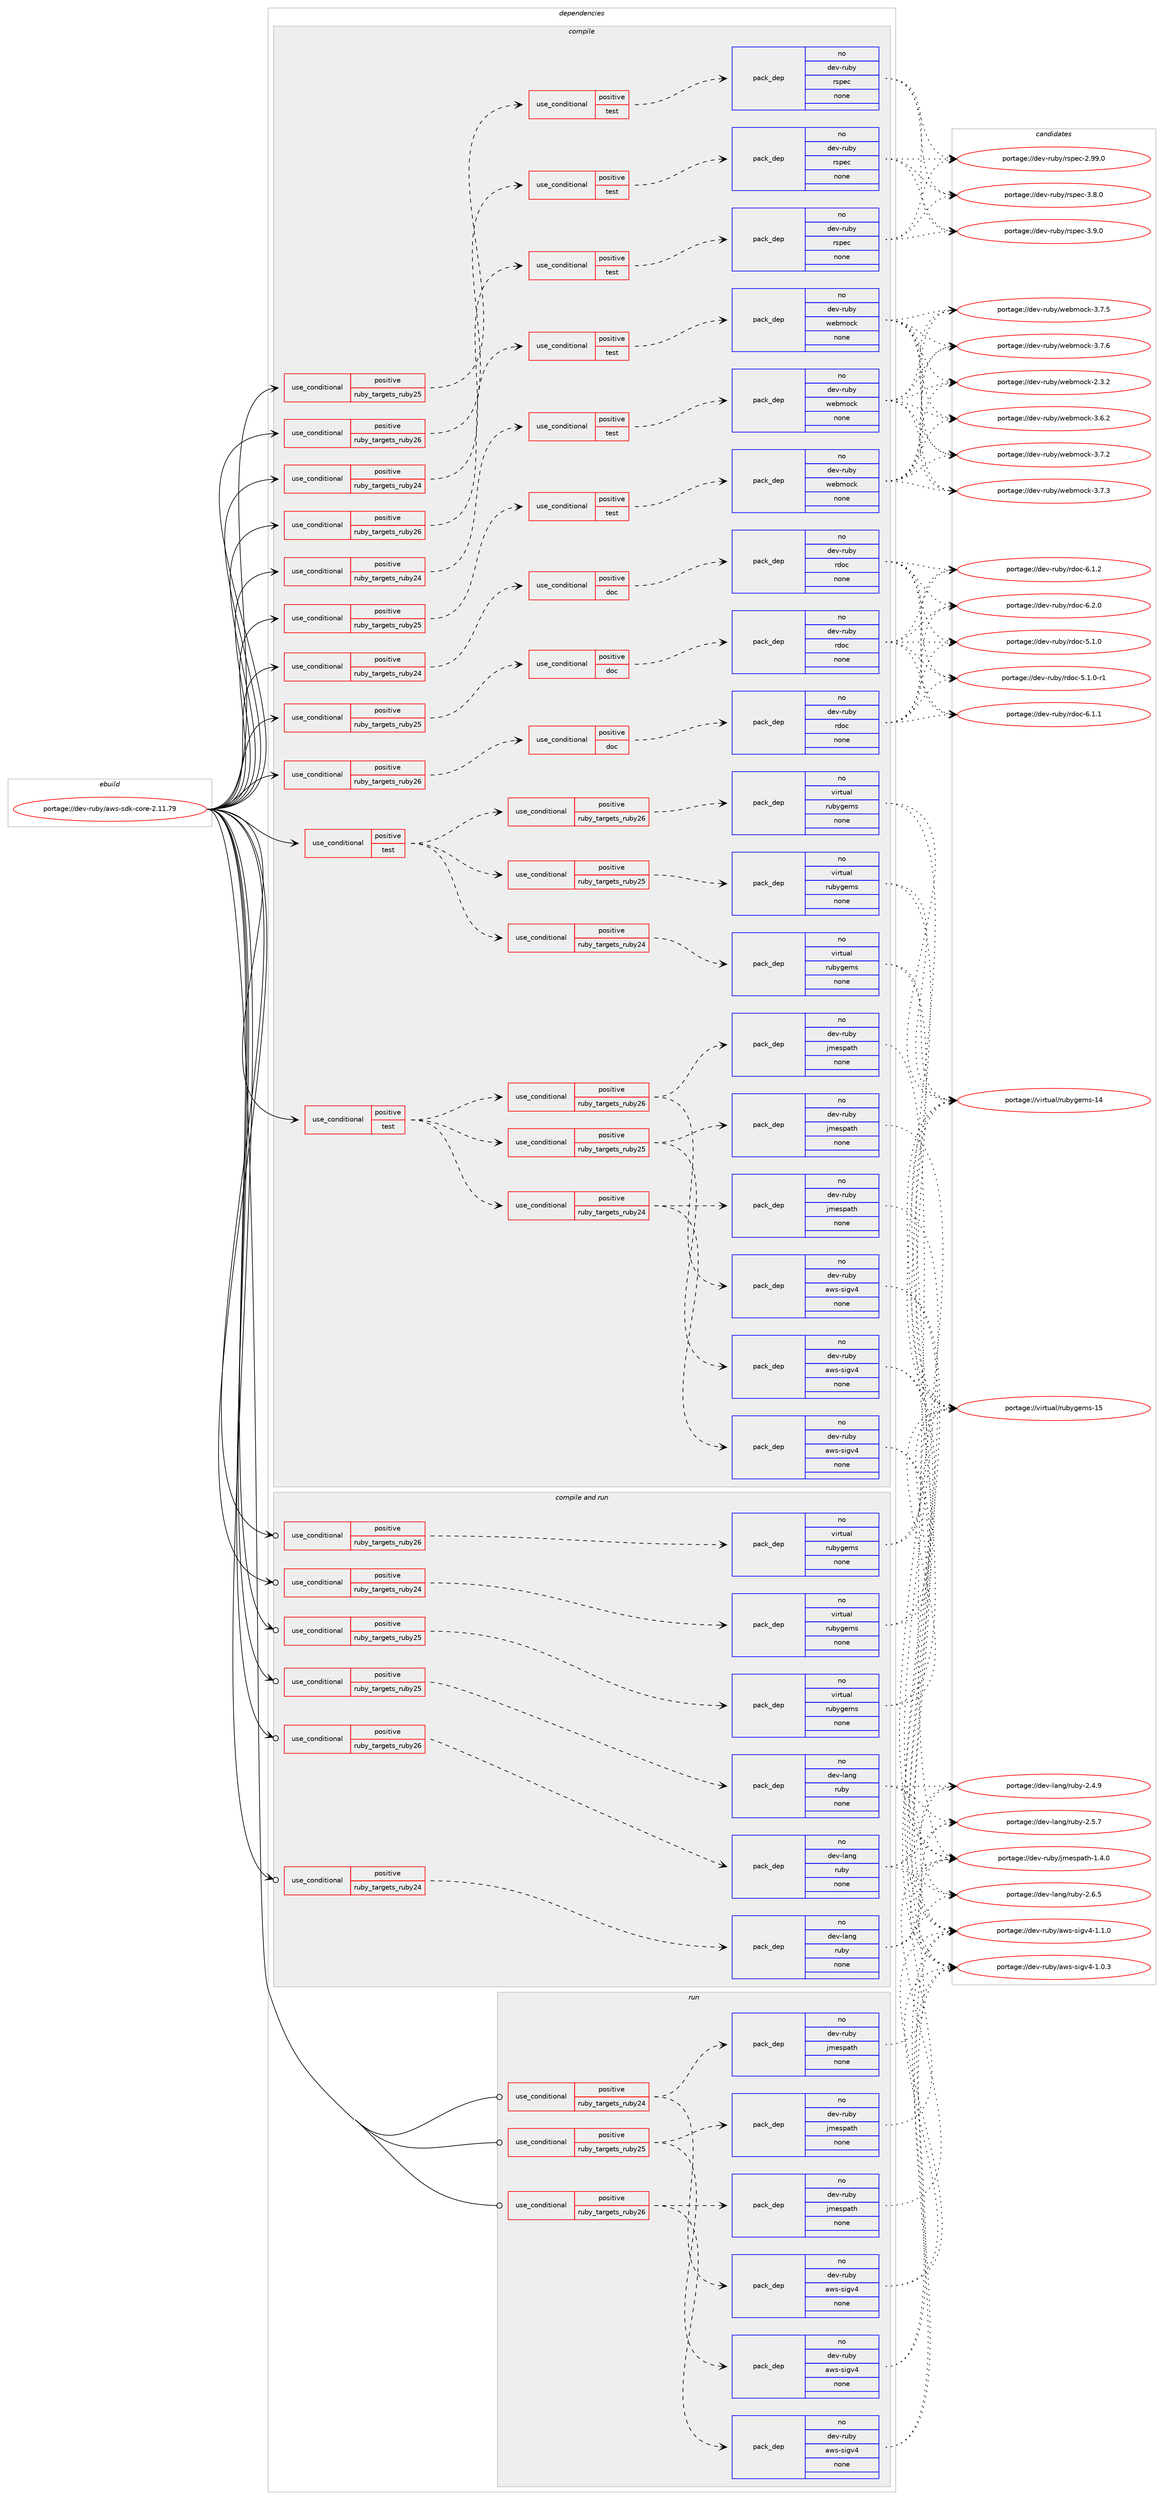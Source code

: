 digraph prolog {

# *************
# Graph options
# *************

newrank=true;
concentrate=true;
compound=true;
graph [rankdir=LR,fontname=Helvetica,fontsize=10,ranksep=1.5];#, ranksep=2.5, nodesep=0.2];
edge  [arrowhead=vee];
node  [fontname=Helvetica,fontsize=10];

# **********
# The ebuild
# **********

subgraph cluster_leftcol {
color=gray;
rank=same;
label=<<i>ebuild</i>>;
id [label="portage://dev-ruby/aws-sdk-core-2.11.79", color=red, width=4, href="../dev-ruby/aws-sdk-core-2.11.79.svg"];
}

# ****************
# The dependencies
# ****************

subgraph cluster_midcol {
color=gray;
label=<<i>dependencies</i>>;
subgraph cluster_compile {
fillcolor="#eeeeee";
style=filled;
label=<<i>compile</i>>;
subgraph cond47729 {
dependency212649 [label=<<TABLE BORDER="0" CELLBORDER="1" CELLSPACING="0" CELLPADDING="4"><TR><TD ROWSPAN="3" CELLPADDING="10">use_conditional</TD></TR><TR><TD>positive</TD></TR><TR><TD>ruby_targets_ruby24</TD></TR></TABLE>>, shape=none, color=red];
subgraph cond47730 {
dependency212650 [label=<<TABLE BORDER="0" CELLBORDER="1" CELLSPACING="0" CELLPADDING="4"><TR><TD ROWSPAN="3" CELLPADDING="10">use_conditional</TD></TR><TR><TD>positive</TD></TR><TR><TD>doc</TD></TR></TABLE>>, shape=none, color=red];
subgraph pack161448 {
dependency212651 [label=<<TABLE BORDER="0" CELLBORDER="1" CELLSPACING="0" CELLPADDING="4" WIDTH="220"><TR><TD ROWSPAN="6" CELLPADDING="30">pack_dep</TD></TR><TR><TD WIDTH="110">no</TD></TR><TR><TD>dev-ruby</TD></TR><TR><TD>rdoc</TD></TR><TR><TD>none</TD></TR><TR><TD></TD></TR></TABLE>>, shape=none, color=blue];
}
dependency212650:e -> dependency212651:w [weight=20,style="dashed",arrowhead="vee"];
}
dependency212649:e -> dependency212650:w [weight=20,style="dashed",arrowhead="vee"];
}
id:e -> dependency212649:w [weight=20,style="solid",arrowhead="vee"];
subgraph cond47731 {
dependency212652 [label=<<TABLE BORDER="0" CELLBORDER="1" CELLSPACING="0" CELLPADDING="4"><TR><TD ROWSPAN="3" CELLPADDING="10">use_conditional</TD></TR><TR><TD>positive</TD></TR><TR><TD>ruby_targets_ruby24</TD></TR></TABLE>>, shape=none, color=red];
subgraph cond47732 {
dependency212653 [label=<<TABLE BORDER="0" CELLBORDER="1" CELLSPACING="0" CELLPADDING="4"><TR><TD ROWSPAN="3" CELLPADDING="10">use_conditional</TD></TR><TR><TD>positive</TD></TR><TR><TD>test</TD></TR></TABLE>>, shape=none, color=red];
subgraph pack161449 {
dependency212654 [label=<<TABLE BORDER="0" CELLBORDER="1" CELLSPACING="0" CELLPADDING="4" WIDTH="220"><TR><TD ROWSPAN="6" CELLPADDING="30">pack_dep</TD></TR><TR><TD WIDTH="110">no</TD></TR><TR><TD>dev-ruby</TD></TR><TR><TD>rspec</TD></TR><TR><TD>none</TD></TR><TR><TD></TD></TR></TABLE>>, shape=none, color=blue];
}
dependency212653:e -> dependency212654:w [weight=20,style="dashed",arrowhead="vee"];
}
dependency212652:e -> dependency212653:w [weight=20,style="dashed",arrowhead="vee"];
}
id:e -> dependency212652:w [weight=20,style="solid",arrowhead="vee"];
subgraph cond47733 {
dependency212655 [label=<<TABLE BORDER="0" CELLBORDER="1" CELLSPACING="0" CELLPADDING="4"><TR><TD ROWSPAN="3" CELLPADDING="10">use_conditional</TD></TR><TR><TD>positive</TD></TR><TR><TD>ruby_targets_ruby24</TD></TR></TABLE>>, shape=none, color=red];
subgraph cond47734 {
dependency212656 [label=<<TABLE BORDER="0" CELLBORDER="1" CELLSPACING="0" CELLPADDING="4"><TR><TD ROWSPAN="3" CELLPADDING="10">use_conditional</TD></TR><TR><TD>positive</TD></TR><TR><TD>test</TD></TR></TABLE>>, shape=none, color=red];
subgraph pack161450 {
dependency212657 [label=<<TABLE BORDER="0" CELLBORDER="1" CELLSPACING="0" CELLPADDING="4" WIDTH="220"><TR><TD ROWSPAN="6" CELLPADDING="30">pack_dep</TD></TR><TR><TD WIDTH="110">no</TD></TR><TR><TD>dev-ruby</TD></TR><TR><TD>webmock</TD></TR><TR><TD>none</TD></TR><TR><TD></TD></TR></TABLE>>, shape=none, color=blue];
}
dependency212656:e -> dependency212657:w [weight=20,style="dashed",arrowhead="vee"];
}
dependency212655:e -> dependency212656:w [weight=20,style="dashed",arrowhead="vee"];
}
id:e -> dependency212655:w [weight=20,style="solid",arrowhead="vee"];
subgraph cond47735 {
dependency212658 [label=<<TABLE BORDER="0" CELLBORDER="1" CELLSPACING="0" CELLPADDING="4"><TR><TD ROWSPAN="3" CELLPADDING="10">use_conditional</TD></TR><TR><TD>positive</TD></TR><TR><TD>ruby_targets_ruby25</TD></TR></TABLE>>, shape=none, color=red];
subgraph cond47736 {
dependency212659 [label=<<TABLE BORDER="0" CELLBORDER="1" CELLSPACING="0" CELLPADDING="4"><TR><TD ROWSPAN="3" CELLPADDING="10">use_conditional</TD></TR><TR><TD>positive</TD></TR><TR><TD>doc</TD></TR></TABLE>>, shape=none, color=red];
subgraph pack161451 {
dependency212660 [label=<<TABLE BORDER="0" CELLBORDER="1" CELLSPACING="0" CELLPADDING="4" WIDTH="220"><TR><TD ROWSPAN="6" CELLPADDING="30">pack_dep</TD></TR><TR><TD WIDTH="110">no</TD></TR><TR><TD>dev-ruby</TD></TR><TR><TD>rdoc</TD></TR><TR><TD>none</TD></TR><TR><TD></TD></TR></TABLE>>, shape=none, color=blue];
}
dependency212659:e -> dependency212660:w [weight=20,style="dashed",arrowhead="vee"];
}
dependency212658:e -> dependency212659:w [weight=20,style="dashed",arrowhead="vee"];
}
id:e -> dependency212658:w [weight=20,style="solid",arrowhead="vee"];
subgraph cond47737 {
dependency212661 [label=<<TABLE BORDER="0" CELLBORDER="1" CELLSPACING="0" CELLPADDING="4"><TR><TD ROWSPAN="3" CELLPADDING="10">use_conditional</TD></TR><TR><TD>positive</TD></TR><TR><TD>ruby_targets_ruby25</TD></TR></TABLE>>, shape=none, color=red];
subgraph cond47738 {
dependency212662 [label=<<TABLE BORDER="0" CELLBORDER="1" CELLSPACING="0" CELLPADDING="4"><TR><TD ROWSPAN="3" CELLPADDING="10">use_conditional</TD></TR><TR><TD>positive</TD></TR><TR><TD>test</TD></TR></TABLE>>, shape=none, color=red];
subgraph pack161452 {
dependency212663 [label=<<TABLE BORDER="0" CELLBORDER="1" CELLSPACING="0" CELLPADDING="4" WIDTH="220"><TR><TD ROWSPAN="6" CELLPADDING="30">pack_dep</TD></TR><TR><TD WIDTH="110">no</TD></TR><TR><TD>dev-ruby</TD></TR><TR><TD>rspec</TD></TR><TR><TD>none</TD></TR><TR><TD></TD></TR></TABLE>>, shape=none, color=blue];
}
dependency212662:e -> dependency212663:w [weight=20,style="dashed",arrowhead="vee"];
}
dependency212661:e -> dependency212662:w [weight=20,style="dashed",arrowhead="vee"];
}
id:e -> dependency212661:w [weight=20,style="solid",arrowhead="vee"];
subgraph cond47739 {
dependency212664 [label=<<TABLE BORDER="0" CELLBORDER="1" CELLSPACING="0" CELLPADDING="4"><TR><TD ROWSPAN="3" CELLPADDING="10">use_conditional</TD></TR><TR><TD>positive</TD></TR><TR><TD>ruby_targets_ruby25</TD></TR></TABLE>>, shape=none, color=red];
subgraph cond47740 {
dependency212665 [label=<<TABLE BORDER="0" CELLBORDER="1" CELLSPACING="0" CELLPADDING="4"><TR><TD ROWSPAN="3" CELLPADDING="10">use_conditional</TD></TR><TR><TD>positive</TD></TR><TR><TD>test</TD></TR></TABLE>>, shape=none, color=red];
subgraph pack161453 {
dependency212666 [label=<<TABLE BORDER="0" CELLBORDER="1" CELLSPACING="0" CELLPADDING="4" WIDTH="220"><TR><TD ROWSPAN="6" CELLPADDING="30">pack_dep</TD></TR><TR><TD WIDTH="110">no</TD></TR><TR><TD>dev-ruby</TD></TR><TR><TD>webmock</TD></TR><TR><TD>none</TD></TR><TR><TD></TD></TR></TABLE>>, shape=none, color=blue];
}
dependency212665:e -> dependency212666:w [weight=20,style="dashed",arrowhead="vee"];
}
dependency212664:e -> dependency212665:w [weight=20,style="dashed",arrowhead="vee"];
}
id:e -> dependency212664:w [weight=20,style="solid",arrowhead="vee"];
subgraph cond47741 {
dependency212667 [label=<<TABLE BORDER="0" CELLBORDER="1" CELLSPACING="0" CELLPADDING="4"><TR><TD ROWSPAN="3" CELLPADDING="10">use_conditional</TD></TR><TR><TD>positive</TD></TR><TR><TD>ruby_targets_ruby26</TD></TR></TABLE>>, shape=none, color=red];
subgraph cond47742 {
dependency212668 [label=<<TABLE BORDER="0" CELLBORDER="1" CELLSPACING="0" CELLPADDING="4"><TR><TD ROWSPAN="3" CELLPADDING="10">use_conditional</TD></TR><TR><TD>positive</TD></TR><TR><TD>doc</TD></TR></TABLE>>, shape=none, color=red];
subgraph pack161454 {
dependency212669 [label=<<TABLE BORDER="0" CELLBORDER="1" CELLSPACING="0" CELLPADDING="4" WIDTH="220"><TR><TD ROWSPAN="6" CELLPADDING="30">pack_dep</TD></TR><TR><TD WIDTH="110">no</TD></TR><TR><TD>dev-ruby</TD></TR><TR><TD>rdoc</TD></TR><TR><TD>none</TD></TR><TR><TD></TD></TR></TABLE>>, shape=none, color=blue];
}
dependency212668:e -> dependency212669:w [weight=20,style="dashed",arrowhead="vee"];
}
dependency212667:e -> dependency212668:w [weight=20,style="dashed",arrowhead="vee"];
}
id:e -> dependency212667:w [weight=20,style="solid",arrowhead="vee"];
subgraph cond47743 {
dependency212670 [label=<<TABLE BORDER="0" CELLBORDER="1" CELLSPACING="0" CELLPADDING="4"><TR><TD ROWSPAN="3" CELLPADDING="10">use_conditional</TD></TR><TR><TD>positive</TD></TR><TR><TD>ruby_targets_ruby26</TD></TR></TABLE>>, shape=none, color=red];
subgraph cond47744 {
dependency212671 [label=<<TABLE BORDER="0" CELLBORDER="1" CELLSPACING="0" CELLPADDING="4"><TR><TD ROWSPAN="3" CELLPADDING="10">use_conditional</TD></TR><TR><TD>positive</TD></TR><TR><TD>test</TD></TR></TABLE>>, shape=none, color=red];
subgraph pack161455 {
dependency212672 [label=<<TABLE BORDER="0" CELLBORDER="1" CELLSPACING="0" CELLPADDING="4" WIDTH="220"><TR><TD ROWSPAN="6" CELLPADDING="30">pack_dep</TD></TR><TR><TD WIDTH="110">no</TD></TR><TR><TD>dev-ruby</TD></TR><TR><TD>rspec</TD></TR><TR><TD>none</TD></TR><TR><TD></TD></TR></TABLE>>, shape=none, color=blue];
}
dependency212671:e -> dependency212672:w [weight=20,style="dashed",arrowhead="vee"];
}
dependency212670:e -> dependency212671:w [weight=20,style="dashed",arrowhead="vee"];
}
id:e -> dependency212670:w [weight=20,style="solid",arrowhead="vee"];
subgraph cond47745 {
dependency212673 [label=<<TABLE BORDER="0" CELLBORDER="1" CELLSPACING="0" CELLPADDING="4"><TR><TD ROWSPAN="3" CELLPADDING="10">use_conditional</TD></TR><TR><TD>positive</TD></TR><TR><TD>ruby_targets_ruby26</TD></TR></TABLE>>, shape=none, color=red];
subgraph cond47746 {
dependency212674 [label=<<TABLE BORDER="0" CELLBORDER="1" CELLSPACING="0" CELLPADDING="4"><TR><TD ROWSPAN="3" CELLPADDING="10">use_conditional</TD></TR><TR><TD>positive</TD></TR><TR><TD>test</TD></TR></TABLE>>, shape=none, color=red];
subgraph pack161456 {
dependency212675 [label=<<TABLE BORDER="0" CELLBORDER="1" CELLSPACING="0" CELLPADDING="4" WIDTH="220"><TR><TD ROWSPAN="6" CELLPADDING="30">pack_dep</TD></TR><TR><TD WIDTH="110">no</TD></TR><TR><TD>dev-ruby</TD></TR><TR><TD>webmock</TD></TR><TR><TD>none</TD></TR><TR><TD></TD></TR></TABLE>>, shape=none, color=blue];
}
dependency212674:e -> dependency212675:w [weight=20,style="dashed",arrowhead="vee"];
}
dependency212673:e -> dependency212674:w [weight=20,style="dashed",arrowhead="vee"];
}
id:e -> dependency212673:w [weight=20,style="solid",arrowhead="vee"];
subgraph cond47747 {
dependency212676 [label=<<TABLE BORDER="0" CELLBORDER="1" CELLSPACING="0" CELLPADDING="4"><TR><TD ROWSPAN="3" CELLPADDING="10">use_conditional</TD></TR><TR><TD>positive</TD></TR><TR><TD>test</TD></TR></TABLE>>, shape=none, color=red];
subgraph cond47748 {
dependency212677 [label=<<TABLE BORDER="0" CELLBORDER="1" CELLSPACING="0" CELLPADDING="4"><TR><TD ROWSPAN="3" CELLPADDING="10">use_conditional</TD></TR><TR><TD>positive</TD></TR><TR><TD>ruby_targets_ruby24</TD></TR></TABLE>>, shape=none, color=red];
subgraph pack161457 {
dependency212678 [label=<<TABLE BORDER="0" CELLBORDER="1" CELLSPACING="0" CELLPADDING="4" WIDTH="220"><TR><TD ROWSPAN="6" CELLPADDING="30">pack_dep</TD></TR><TR><TD WIDTH="110">no</TD></TR><TR><TD>dev-ruby</TD></TR><TR><TD>aws-sigv4</TD></TR><TR><TD>none</TD></TR><TR><TD></TD></TR></TABLE>>, shape=none, color=blue];
}
dependency212677:e -> dependency212678:w [weight=20,style="dashed",arrowhead="vee"];
subgraph pack161458 {
dependency212679 [label=<<TABLE BORDER="0" CELLBORDER="1" CELLSPACING="0" CELLPADDING="4" WIDTH="220"><TR><TD ROWSPAN="6" CELLPADDING="30">pack_dep</TD></TR><TR><TD WIDTH="110">no</TD></TR><TR><TD>dev-ruby</TD></TR><TR><TD>jmespath</TD></TR><TR><TD>none</TD></TR><TR><TD></TD></TR></TABLE>>, shape=none, color=blue];
}
dependency212677:e -> dependency212679:w [weight=20,style="dashed",arrowhead="vee"];
}
dependency212676:e -> dependency212677:w [weight=20,style="dashed",arrowhead="vee"];
subgraph cond47749 {
dependency212680 [label=<<TABLE BORDER="0" CELLBORDER="1" CELLSPACING="0" CELLPADDING="4"><TR><TD ROWSPAN="3" CELLPADDING="10">use_conditional</TD></TR><TR><TD>positive</TD></TR><TR><TD>ruby_targets_ruby25</TD></TR></TABLE>>, shape=none, color=red];
subgraph pack161459 {
dependency212681 [label=<<TABLE BORDER="0" CELLBORDER="1" CELLSPACING="0" CELLPADDING="4" WIDTH="220"><TR><TD ROWSPAN="6" CELLPADDING="30">pack_dep</TD></TR><TR><TD WIDTH="110">no</TD></TR><TR><TD>dev-ruby</TD></TR><TR><TD>aws-sigv4</TD></TR><TR><TD>none</TD></TR><TR><TD></TD></TR></TABLE>>, shape=none, color=blue];
}
dependency212680:e -> dependency212681:w [weight=20,style="dashed",arrowhead="vee"];
subgraph pack161460 {
dependency212682 [label=<<TABLE BORDER="0" CELLBORDER="1" CELLSPACING="0" CELLPADDING="4" WIDTH="220"><TR><TD ROWSPAN="6" CELLPADDING="30">pack_dep</TD></TR><TR><TD WIDTH="110">no</TD></TR><TR><TD>dev-ruby</TD></TR><TR><TD>jmespath</TD></TR><TR><TD>none</TD></TR><TR><TD></TD></TR></TABLE>>, shape=none, color=blue];
}
dependency212680:e -> dependency212682:w [weight=20,style="dashed",arrowhead="vee"];
}
dependency212676:e -> dependency212680:w [weight=20,style="dashed",arrowhead="vee"];
subgraph cond47750 {
dependency212683 [label=<<TABLE BORDER="0" CELLBORDER="1" CELLSPACING="0" CELLPADDING="4"><TR><TD ROWSPAN="3" CELLPADDING="10">use_conditional</TD></TR><TR><TD>positive</TD></TR><TR><TD>ruby_targets_ruby26</TD></TR></TABLE>>, shape=none, color=red];
subgraph pack161461 {
dependency212684 [label=<<TABLE BORDER="0" CELLBORDER="1" CELLSPACING="0" CELLPADDING="4" WIDTH="220"><TR><TD ROWSPAN="6" CELLPADDING="30">pack_dep</TD></TR><TR><TD WIDTH="110">no</TD></TR><TR><TD>dev-ruby</TD></TR><TR><TD>aws-sigv4</TD></TR><TR><TD>none</TD></TR><TR><TD></TD></TR></TABLE>>, shape=none, color=blue];
}
dependency212683:e -> dependency212684:w [weight=20,style="dashed",arrowhead="vee"];
subgraph pack161462 {
dependency212685 [label=<<TABLE BORDER="0" CELLBORDER="1" CELLSPACING="0" CELLPADDING="4" WIDTH="220"><TR><TD ROWSPAN="6" CELLPADDING="30">pack_dep</TD></TR><TR><TD WIDTH="110">no</TD></TR><TR><TD>dev-ruby</TD></TR><TR><TD>jmespath</TD></TR><TR><TD>none</TD></TR><TR><TD></TD></TR></TABLE>>, shape=none, color=blue];
}
dependency212683:e -> dependency212685:w [weight=20,style="dashed",arrowhead="vee"];
}
dependency212676:e -> dependency212683:w [weight=20,style="dashed",arrowhead="vee"];
}
id:e -> dependency212676:w [weight=20,style="solid",arrowhead="vee"];
subgraph cond47751 {
dependency212686 [label=<<TABLE BORDER="0" CELLBORDER="1" CELLSPACING="0" CELLPADDING="4"><TR><TD ROWSPAN="3" CELLPADDING="10">use_conditional</TD></TR><TR><TD>positive</TD></TR><TR><TD>test</TD></TR></TABLE>>, shape=none, color=red];
subgraph cond47752 {
dependency212687 [label=<<TABLE BORDER="0" CELLBORDER="1" CELLSPACING="0" CELLPADDING="4"><TR><TD ROWSPAN="3" CELLPADDING="10">use_conditional</TD></TR><TR><TD>positive</TD></TR><TR><TD>ruby_targets_ruby24</TD></TR></TABLE>>, shape=none, color=red];
subgraph pack161463 {
dependency212688 [label=<<TABLE BORDER="0" CELLBORDER="1" CELLSPACING="0" CELLPADDING="4" WIDTH="220"><TR><TD ROWSPAN="6" CELLPADDING="30">pack_dep</TD></TR><TR><TD WIDTH="110">no</TD></TR><TR><TD>virtual</TD></TR><TR><TD>rubygems</TD></TR><TR><TD>none</TD></TR><TR><TD></TD></TR></TABLE>>, shape=none, color=blue];
}
dependency212687:e -> dependency212688:w [weight=20,style="dashed",arrowhead="vee"];
}
dependency212686:e -> dependency212687:w [weight=20,style="dashed",arrowhead="vee"];
subgraph cond47753 {
dependency212689 [label=<<TABLE BORDER="0" CELLBORDER="1" CELLSPACING="0" CELLPADDING="4"><TR><TD ROWSPAN="3" CELLPADDING="10">use_conditional</TD></TR><TR><TD>positive</TD></TR><TR><TD>ruby_targets_ruby25</TD></TR></TABLE>>, shape=none, color=red];
subgraph pack161464 {
dependency212690 [label=<<TABLE BORDER="0" CELLBORDER="1" CELLSPACING="0" CELLPADDING="4" WIDTH="220"><TR><TD ROWSPAN="6" CELLPADDING="30">pack_dep</TD></TR><TR><TD WIDTH="110">no</TD></TR><TR><TD>virtual</TD></TR><TR><TD>rubygems</TD></TR><TR><TD>none</TD></TR><TR><TD></TD></TR></TABLE>>, shape=none, color=blue];
}
dependency212689:e -> dependency212690:w [weight=20,style="dashed",arrowhead="vee"];
}
dependency212686:e -> dependency212689:w [weight=20,style="dashed",arrowhead="vee"];
subgraph cond47754 {
dependency212691 [label=<<TABLE BORDER="0" CELLBORDER="1" CELLSPACING="0" CELLPADDING="4"><TR><TD ROWSPAN="3" CELLPADDING="10">use_conditional</TD></TR><TR><TD>positive</TD></TR><TR><TD>ruby_targets_ruby26</TD></TR></TABLE>>, shape=none, color=red];
subgraph pack161465 {
dependency212692 [label=<<TABLE BORDER="0" CELLBORDER="1" CELLSPACING="0" CELLPADDING="4" WIDTH="220"><TR><TD ROWSPAN="6" CELLPADDING="30">pack_dep</TD></TR><TR><TD WIDTH="110">no</TD></TR><TR><TD>virtual</TD></TR><TR><TD>rubygems</TD></TR><TR><TD>none</TD></TR><TR><TD></TD></TR></TABLE>>, shape=none, color=blue];
}
dependency212691:e -> dependency212692:w [weight=20,style="dashed",arrowhead="vee"];
}
dependency212686:e -> dependency212691:w [weight=20,style="dashed",arrowhead="vee"];
}
id:e -> dependency212686:w [weight=20,style="solid",arrowhead="vee"];
}
subgraph cluster_compileandrun {
fillcolor="#eeeeee";
style=filled;
label=<<i>compile and run</i>>;
subgraph cond47755 {
dependency212693 [label=<<TABLE BORDER="0" CELLBORDER="1" CELLSPACING="0" CELLPADDING="4"><TR><TD ROWSPAN="3" CELLPADDING="10">use_conditional</TD></TR><TR><TD>positive</TD></TR><TR><TD>ruby_targets_ruby24</TD></TR></TABLE>>, shape=none, color=red];
subgraph pack161466 {
dependency212694 [label=<<TABLE BORDER="0" CELLBORDER="1" CELLSPACING="0" CELLPADDING="4" WIDTH="220"><TR><TD ROWSPAN="6" CELLPADDING="30">pack_dep</TD></TR><TR><TD WIDTH="110">no</TD></TR><TR><TD>dev-lang</TD></TR><TR><TD>ruby</TD></TR><TR><TD>none</TD></TR><TR><TD></TD></TR></TABLE>>, shape=none, color=blue];
}
dependency212693:e -> dependency212694:w [weight=20,style="dashed",arrowhead="vee"];
}
id:e -> dependency212693:w [weight=20,style="solid",arrowhead="odotvee"];
subgraph cond47756 {
dependency212695 [label=<<TABLE BORDER="0" CELLBORDER="1" CELLSPACING="0" CELLPADDING="4"><TR><TD ROWSPAN="3" CELLPADDING="10">use_conditional</TD></TR><TR><TD>positive</TD></TR><TR><TD>ruby_targets_ruby24</TD></TR></TABLE>>, shape=none, color=red];
subgraph pack161467 {
dependency212696 [label=<<TABLE BORDER="0" CELLBORDER="1" CELLSPACING="0" CELLPADDING="4" WIDTH="220"><TR><TD ROWSPAN="6" CELLPADDING="30">pack_dep</TD></TR><TR><TD WIDTH="110">no</TD></TR><TR><TD>virtual</TD></TR><TR><TD>rubygems</TD></TR><TR><TD>none</TD></TR><TR><TD></TD></TR></TABLE>>, shape=none, color=blue];
}
dependency212695:e -> dependency212696:w [weight=20,style="dashed",arrowhead="vee"];
}
id:e -> dependency212695:w [weight=20,style="solid",arrowhead="odotvee"];
subgraph cond47757 {
dependency212697 [label=<<TABLE BORDER="0" CELLBORDER="1" CELLSPACING="0" CELLPADDING="4"><TR><TD ROWSPAN="3" CELLPADDING="10">use_conditional</TD></TR><TR><TD>positive</TD></TR><TR><TD>ruby_targets_ruby25</TD></TR></TABLE>>, shape=none, color=red];
subgraph pack161468 {
dependency212698 [label=<<TABLE BORDER="0" CELLBORDER="1" CELLSPACING="0" CELLPADDING="4" WIDTH="220"><TR><TD ROWSPAN="6" CELLPADDING="30">pack_dep</TD></TR><TR><TD WIDTH="110">no</TD></TR><TR><TD>dev-lang</TD></TR><TR><TD>ruby</TD></TR><TR><TD>none</TD></TR><TR><TD></TD></TR></TABLE>>, shape=none, color=blue];
}
dependency212697:e -> dependency212698:w [weight=20,style="dashed",arrowhead="vee"];
}
id:e -> dependency212697:w [weight=20,style="solid",arrowhead="odotvee"];
subgraph cond47758 {
dependency212699 [label=<<TABLE BORDER="0" CELLBORDER="1" CELLSPACING="0" CELLPADDING="4"><TR><TD ROWSPAN="3" CELLPADDING="10">use_conditional</TD></TR><TR><TD>positive</TD></TR><TR><TD>ruby_targets_ruby25</TD></TR></TABLE>>, shape=none, color=red];
subgraph pack161469 {
dependency212700 [label=<<TABLE BORDER="0" CELLBORDER="1" CELLSPACING="0" CELLPADDING="4" WIDTH="220"><TR><TD ROWSPAN="6" CELLPADDING="30">pack_dep</TD></TR><TR><TD WIDTH="110">no</TD></TR><TR><TD>virtual</TD></TR><TR><TD>rubygems</TD></TR><TR><TD>none</TD></TR><TR><TD></TD></TR></TABLE>>, shape=none, color=blue];
}
dependency212699:e -> dependency212700:w [weight=20,style="dashed",arrowhead="vee"];
}
id:e -> dependency212699:w [weight=20,style="solid",arrowhead="odotvee"];
subgraph cond47759 {
dependency212701 [label=<<TABLE BORDER="0" CELLBORDER="1" CELLSPACING="0" CELLPADDING="4"><TR><TD ROWSPAN="3" CELLPADDING="10">use_conditional</TD></TR><TR><TD>positive</TD></TR><TR><TD>ruby_targets_ruby26</TD></TR></TABLE>>, shape=none, color=red];
subgraph pack161470 {
dependency212702 [label=<<TABLE BORDER="0" CELLBORDER="1" CELLSPACING="0" CELLPADDING="4" WIDTH="220"><TR><TD ROWSPAN="6" CELLPADDING="30">pack_dep</TD></TR><TR><TD WIDTH="110">no</TD></TR><TR><TD>dev-lang</TD></TR><TR><TD>ruby</TD></TR><TR><TD>none</TD></TR><TR><TD></TD></TR></TABLE>>, shape=none, color=blue];
}
dependency212701:e -> dependency212702:w [weight=20,style="dashed",arrowhead="vee"];
}
id:e -> dependency212701:w [weight=20,style="solid",arrowhead="odotvee"];
subgraph cond47760 {
dependency212703 [label=<<TABLE BORDER="0" CELLBORDER="1" CELLSPACING="0" CELLPADDING="4"><TR><TD ROWSPAN="3" CELLPADDING="10">use_conditional</TD></TR><TR><TD>positive</TD></TR><TR><TD>ruby_targets_ruby26</TD></TR></TABLE>>, shape=none, color=red];
subgraph pack161471 {
dependency212704 [label=<<TABLE BORDER="0" CELLBORDER="1" CELLSPACING="0" CELLPADDING="4" WIDTH="220"><TR><TD ROWSPAN="6" CELLPADDING="30">pack_dep</TD></TR><TR><TD WIDTH="110">no</TD></TR><TR><TD>virtual</TD></TR><TR><TD>rubygems</TD></TR><TR><TD>none</TD></TR><TR><TD></TD></TR></TABLE>>, shape=none, color=blue];
}
dependency212703:e -> dependency212704:w [weight=20,style="dashed",arrowhead="vee"];
}
id:e -> dependency212703:w [weight=20,style="solid",arrowhead="odotvee"];
}
subgraph cluster_run {
fillcolor="#eeeeee";
style=filled;
label=<<i>run</i>>;
subgraph cond47761 {
dependency212705 [label=<<TABLE BORDER="0" CELLBORDER="1" CELLSPACING="0" CELLPADDING="4"><TR><TD ROWSPAN="3" CELLPADDING="10">use_conditional</TD></TR><TR><TD>positive</TD></TR><TR><TD>ruby_targets_ruby24</TD></TR></TABLE>>, shape=none, color=red];
subgraph pack161472 {
dependency212706 [label=<<TABLE BORDER="0" CELLBORDER="1" CELLSPACING="0" CELLPADDING="4" WIDTH="220"><TR><TD ROWSPAN="6" CELLPADDING="30">pack_dep</TD></TR><TR><TD WIDTH="110">no</TD></TR><TR><TD>dev-ruby</TD></TR><TR><TD>aws-sigv4</TD></TR><TR><TD>none</TD></TR><TR><TD></TD></TR></TABLE>>, shape=none, color=blue];
}
dependency212705:e -> dependency212706:w [weight=20,style="dashed",arrowhead="vee"];
subgraph pack161473 {
dependency212707 [label=<<TABLE BORDER="0" CELLBORDER="1" CELLSPACING="0" CELLPADDING="4" WIDTH="220"><TR><TD ROWSPAN="6" CELLPADDING="30">pack_dep</TD></TR><TR><TD WIDTH="110">no</TD></TR><TR><TD>dev-ruby</TD></TR><TR><TD>jmespath</TD></TR><TR><TD>none</TD></TR><TR><TD></TD></TR></TABLE>>, shape=none, color=blue];
}
dependency212705:e -> dependency212707:w [weight=20,style="dashed",arrowhead="vee"];
}
id:e -> dependency212705:w [weight=20,style="solid",arrowhead="odot"];
subgraph cond47762 {
dependency212708 [label=<<TABLE BORDER="0" CELLBORDER="1" CELLSPACING="0" CELLPADDING="4"><TR><TD ROWSPAN="3" CELLPADDING="10">use_conditional</TD></TR><TR><TD>positive</TD></TR><TR><TD>ruby_targets_ruby25</TD></TR></TABLE>>, shape=none, color=red];
subgraph pack161474 {
dependency212709 [label=<<TABLE BORDER="0" CELLBORDER="1" CELLSPACING="0" CELLPADDING="4" WIDTH="220"><TR><TD ROWSPAN="6" CELLPADDING="30">pack_dep</TD></TR><TR><TD WIDTH="110">no</TD></TR><TR><TD>dev-ruby</TD></TR><TR><TD>aws-sigv4</TD></TR><TR><TD>none</TD></TR><TR><TD></TD></TR></TABLE>>, shape=none, color=blue];
}
dependency212708:e -> dependency212709:w [weight=20,style="dashed",arrowhead="vee"];
subgraph pack161475 {
dependency212710 [label=<<TABLE BORDER="0" CELLBORDER="1" CELLSPACING="0" CELLPADDING="4" WIDTH="220"><TR><TD ROWSPAN="6" CELLPADDING="30">pack_dep</TD></TR><TR><TD WIDTH="110">no</TD></TR><TR><TD>dev-ruby</TD></TR><TR><TD>jmespath</TD></TR><TR><TD>none</TD></TR><TR><TD></TD></TR></TABLE>>, shape=none, color=blue];
}
dependency212708:e -> dependency212710:w [weight=20,style="dashed",arrowhead="vee"];
}
id:e -> dependency212708:w [weight=20,style="solid",arrowhead="odot"];
subgraph cond47763 {
dependency212711 [label=<<TABLE BORDER="0" CELLBORDER="1" CELLSPACING="0" CELLPADDING="4"><TR><TD ROWSPAN="3" CELLPADDING="10">use_conditional</TD></TR><TR><TD>positive</TD></TR><TR><TD>ruby_targets_ruby26</TD></TR></TABLE>>, shape=none, color=red];
subgraph pack161476 {
dependency212712 [label=<<TABLE BORDER="0" CELLBORDER="1" CELLSPACING="0" CELLPADDING="4" WIDTH="220"><TR><TD ROWSPAN="6" CELLPADDING="30">pack_dep</TD></TR><TR><TD WIDTH="110">no</TD></TR><TR><TD>dev-ruby</TD></TR><TR><TD>aws-sigv4</TD></TR><TR><TD>none</TD></TR><TR><TD></TD></TR></TABLE>>, shape=none, color=blue];
}
dependency212711:e -> dependency212712:w [weight=20,style="dashed",arrowhead="vee"];
subgraph pack161477 {
dependency212713 [label=<<TABLE BORDER="0" CELLBORDER="1" CELLSPACING="0" CELLPADDING="4" WIDTH="220"><TR><TD ROWSPAN="6" CELLPADDING="30">pack_dep</TD></TR><TR><TD WIDTH="110">no</TD></TR><TR><TD>dev-ruby</TD></TR><TR><TD>jmespath</TD></TR><TR><TD>none</TD></TR><TR><TD></TD></TR></TABLE>>, shape=none, color=blue];
}
dependency212711:e -> dependency212713:w [weight=20,style="dashed",arrowhead="vee"];
}
id:e -> dependency212711:w [weight=20,style="solid",arrowhead="odot"];
}
}

# **************
# The candidates
# **************

subgraph cluster_choices {
rank=same;
color=gray;
label=<<i>candidates</i>>;

subgraph choice161448 {
color=black;
nodesep=1;
choiceportage10010111845114117981214711410011199455346494648 [label="portage://dev-ruby/rdoc-5.1.0", color=red, width=4,href="../dev-ruby/rdoc-5.1.0.svg"];
choiceportage100101118451141179812147114100111994553464946484511449 [label="portage://dev-ruby/rdoc-5.1.0-r1", color=red, width=4,href="../dev-ruby/rdoc-5.1.0-r1.svg"];
choiceportage10010111845114117981214711410011199455446494649 [label="portage://dev-ruby/rdoc-6.1.1", color=red, width=4,href="../dev-ruby/rdoc-6.1.1.svg"];
choiceportage10010111845114117981214711410011199455446494650 [label="portage://dev-ruby/rdoc-6.1.2", color=red, width=4,href="../dev-ruby/rdoc-6.1.2.svg"];
choiceportage10010111845114117981214711410011199455446504648 [label="portage://dev-ruby/rdoc-6.2.0", color=red, width=4,href="../dev-ruby/rdoc-6.2.0.svg"];
dependency212651:e -> choiceportage10010111845114117981214711410011199455346494648:w [style=dotted,weight="100"];
dependency212651:e -> choiceportage100101118451141179812147114100111994553464946484511449:w [style=dotted,weight="100"];
dependency212651:e -> choiceportage10010111845114117981214711410011199455446494649:w [style=dotted,weight="100"];
dependency212651:e -> choiceportage10010111845114117981214711410011199455446494650:w [style=dotted,weight="100"];
dependency212651:e -> choiceportage10010111845114117981214711410011199455446504648:w [style=dotted,weight="100"];
}
subgraph choice161449 {
color=black;
nodesep=1;
choiceportage1001011184511411798121471141151121019945504657574648 [label="portage://dev-ruby/rspec-2.99.0", color=red, width=4,href="../dev-ruby/rspec-2.99.0.svg"];
choiceportage10010111845114117981214711411511210199455146564648 [label="portage://dev-ruby/rspec-3.8.0", color=red, width=4,href="../dev-ruby/rspec-3.8.0.svg"];
choiceportage10010111845114117981214711411511210199455146574648 [label="portage://dev-ruby/rspec-3.9.0", color=red, width=4,href="../dev-ruby/rspec-3.9.0.svg"];
dependency212654:e -> choiceportage1001011184511411798121471141151121019945504657574648:w [style=dotted,weight="100"];
dependency212654:e -> choiceportage10010111845114117981214711411511210199455146564648:w [style=dotted,weight="100"];
dependency212654:e -> choiceportage10010111845114117981214711411511210199455146574648:w [style=dotted,weight="100"];
}
subgraph choice161450 {
color=black;
nodesep=1;
choiceportage1001011184511411798121471191019810911199107455046514650 [label="portage://dev-ruby/webmock-2.3.2", color=red, width=4,href="../dev-ruby/webmock-2.3.2.svg"];
choiceportage1001011184511411798121471191019810911199107455146544650 [label="portage://dev-ruby/webmock-3.6.2", color=red, width=4,href="../dev-ruby/webmock-3.6.2.svg"];
choiceportage1001011184511411798121471191019810911199107455146554650 [label="portage://dev-ruby/webmock-3.7.2", color=red, width=4,href="../dev-ruby/webmock-3.7.2.svg"];
choiceportage1001011184511411798121471191019810911199107455146554651 [label="portage://dev-ruby/webmock-3.7.3", color=red, width=4,href="../dev-ruby/webmock-3.7.3.svg"];
choiceportage1001011184511411798121471191019810911199107455146554653 [label="portage://dev-ruby/webmock-3.7.5", color=red, width=4,href="../dev-ruby/webmock-3.7.5.svg"];
choiceportage1001011184511411798121471191019810911199107455146554654 [label="portage://dev-ruby/webmock-3.7.6", color=red, width=4,href="../dev-ruby/webmock-3.7.6.svg"];
dependency212657:e -> choiceportage1001011184511411798121471191019810911199107455046514650:w [style=dotted,weight="100"];
dependency212657:e -> choiceportage1001011184511411798121471191019810911199107455146544650:w [style=dotted,weight="100"];
dependency212657:e -> choiceportage1001011184511411798121471191019810911199107455146554650:w [style=dotted,weight="100"];
dependency212657:e -> choiceportage1001011184511411798121471191019810911199107455146554651:w [style=dotted,weight="100"];
dependency212657:e -> choiceportage1001011184511411798121471191019810911199107455146554653:w [style=dotted,weight="100"];
dependency212657:e -> choiceportage1001011184511411798121471191019810911199107455146554654:w [style=dotted,weight="100"];
}
subgraph choice161451 {
color=black;
nodesep=1;
choiceportage10010111845114117981214711410011199455346494648 [label="portage://dev-ruby/rdoc-5.1.0", color=red, width=4,href="../dev-ruby/rdoc-5.1.0.svg"];
choiceportage100101118451141179812147114100111994553464946484511449 [label="portage://dev-ruby/rdoc-5.1.0-r1", color=red, width=4,href="../dev-ruby/rdoc-5.1.0-r1.svg"];
choiceportage10010111845114117981214711410011199455446494649 [label="portage://dev-ruby/rdoc-6.1.1", color=red, width=4,href="../dev-ruby/rdoc-6.1.1.svg"];
choiceportage10010111845114117981214711410011199455446494650 [label="portage://dev-ruby/rdoc-6.1.2", color=red, width=4,href="../dev-ruby/rdoc-6.1.2.svg"];
choiceportage10010111845114117981214711410011199455446504648 [label="portage://dev-ruby/rdoc-6.2.0", color=red, width=4,href="../dev-ruby/rdoc-6.2.0.svg"];
dependency212660:e -> choiceportage10010111845114117981214711410011199455346494648:w [style=dotted,weight="100"];
dependency212660:e -> choiceportage100101118451141179812147114100111994553464946484511449:w [style=dotted,weight="100"];
dependency212660:e -> choiceportage10010111845114117981214711410011199455446494649:w [style=dotted,weight="100"];
dependency212660:e -> choiceportage10010111845114117981214711410011199455446494650:w [style=dotted,weight="100"];
dependency212660:e -> choiceportage10010111845114117981214711410011199455446504648:w [style=dotted,weight="100"];
}
subgraph choice161452 {
color=black;
nodesep=1;
choiceportage1001011184511411798121471141151121019945504657574648 [label="portage://dev-ruby/rspec-2.99.0", color=red, width=4,href="../dev-ruby/rspec-2.99.0.svg"];
choiceportage10010111845114117981214711411511210199455146564648 [label="portage://dev-ruby/rspec-3.8.0", color=red, width=4,href="../dev-ruby/rspec-3.8.0.svg"];
choiceportage10010111845114117981214711411511210199455146574648 [label="portage://dev-ruby/rspec-3.9.0", color=red, width=4,href="../dev-ruby/rspec-3.9.0.svg"];
dependency212663:e -> choiceportage1001011184511411798121471141151121019945504657574648:w [style=dotted,weight="100"];
dependency212663:e -> choiceportage10010111845114117981214711411511210199455146564648:w [style=dotted,weight="100"];
dependency212663:e -> choiceportage10010111845114117981214711411511210199455146574648:w [style=dotted,weight="100"];
}
subgraph choice161453 {
color=black;
nodesep=1;
choiceportage1001011184511411798121471191019810911199107455046514650 [label="portage://dev-ruby/webmock-2.3.2", color=red, width=4,href="../dev-ruby/webmock-2.3.2.svg"];
choiceportage1001011184511411798121471191019810911199107455146544650 [label="portage://dev-ruby/webmock-3.6.2", color=red, width=4,href="../dev-ruby/webmock-3.6.2.svg"];
choiceportage1001011184511411798121471191019810911199107455146554650 [label="portage://dev-ruby/webmock-3.7.2", color=red, width=4,href="../dev-ruby/webmock-3.7.2.svg"];
choiceportage1001011184511411798121471191019810911199107455146554651 [label="portage://dev-ruby/webmock-3.7.3", color=red, width=4,href="../dev-ruby/webmock-3.7.3.svg"];
choiceportage1001011184511411798121471191019810911199107455146554653 [label="portage://dev-ruby/webmock-3.7.5", color=red, width=4,href="../dev-ruby/webmock-3.7.5.svg"];
choiceportage1001011184511411798121471191019810911199107455146554654 [label="portage://dev-ruby/webmock-3.7.6", color=red, width=4,href="../dev-ruby/webmock-3.7.6.svg"];
dependency212666:e -> choiceportage1001011184511411798121471191019810911199107455046514650:w [style=dotted,weight="100"];
dependency212666:e -> choiceportage1001011184511411798121471191019810911199107455146544650:w [style=dotted,weight="100"];
dependency212666:e -> choiceportage1001011184511411798121471191019810911199107455146554650:w [style=dotted,weight="100"];
dependency212666:e -> choiceportage1001011184511411798121471191019810911199107455146554651:w [style=dotted,weight="100"];
dependency212666:e -> choiceportage1001011184511411798121471191019810911199107455146554653:w [style=dotted,weight="100"];
dependency212666:e -> choiceportage1001011184511411798121471191019810911199107455146554654:w [style=dotted,weight="100"];
}
subgraph choice161454 {
color=black;
nodesep=1;
choiceportage10010111845114117981214711410011199455346494648 [label="portage://dev-ruby/rdoc-5.1.0", color=red, width=4,href="../dev-ruby/rdoc-5.1.0.svg"];
choiceportage100101118451141179812147114100111994553464946484511449 [label="portage://dev-ruby/rdoc-5.1.0-r1", color=red, width=4,href="../dev-ruby/rdoc-5.1.0-r1.svg"];
choiceportage10010111845114117981214711410011199455446494649 [label="portage://dev-ruby/rdoc-6.1.1", color=red, width=4,href="../dev-ruby/rdoc-6.1.1.svg"];
choiceportage10010111845114117981214711410011199455446494650 [label="portage://dev-ruby/rdoc-6.1.2", color=red, width=4,href="../dev-ruby/rdoc-6.1.2.svg"];
choiceportage10010111845114117981214711410011199455446504648 [label="portage://dev-ruby/rdoc-6.2.0", color=red, width=4,href="../dev-ruby/rdoc-6.2.0.svg"];
dependency212669:e -> choiceportage10010111845114117981214711410011199455346494648:w [style=dotted,weight="100"];
dependency212669:e -> choiceportage100101118451141179812147114100111994553464946484511449:w [style=dotted,weight="100"];
dependency212669:e -> choiceportage10010111845114117981214711410011199455446494649:w [style=dotted,weight="100"];
dependency212669:e -> choiceportage10010111845114117981214711410011199455446494650:w [style=dotted,weight="100"];
dependency212669:e -> choiceportage10010111845114117981214711410011199455446504648:w [style=dotted,weight="100"];
}
subgraph choice161455 {
color=black;
nodesep=1;
choiceportage1001011184511411798121471141151121019945504657574648 [label="portage://dev-ruby/rspec-2.99.0", color=red, width=4,href="../dev-ruby/rspec-2.99.0.svg"];
choiceportage10010111845114117981214711411511210199455146564648 [label="portage://dev-ruby/rspec-3.8.0", color=red, width=4,href="../dev-ruby/rspec-3.8.0.svg"];
choiceportage10010111845114117981214711411511210199455146574648 [label="portage://dev-ruby/rspec-3.9.0", color=red, width=4,href="../dev-ruby/rspec-3.9.0.svg"];
dependency212672:e -> choiceportage1001011184511411798121471141151121019945504657574648:w [style=dotted,weight="100"];
dependency212672:e -> choiceportage10010111845114117981214711411511210199455146564648:w [style=dotted,weight="100"];
dependency212672:e -> choiceportage10010111845114117981214711411511210199455146574648:w [style=dotted,weight="100"];
}
subgraph choice161456 {
color=black;
nodesep=1;
choiceportage1001011184511411798121471191019810911199107455046514650 [label="portage://dev-ruby/webmock-2.3.2", color=red, width=4,href="../dev-ruby/webmock-2.3.2.svg"];
choiceportage1001011184511411798121471191019810911199107455146544650 [label="portage://dev-ruby/webmock-3.6.2", color=red, width=4,href="../dev-ruby/webmock-3.6.2.svg"];
choiceportage1001011184511411798121471191019810911199107455146554650 [label="portage://dev-ruby/webmock-3.7.2", color=red, width=4,href="../dev-ruby/webmock-3.7.2.svg"];
choiceportage1001011184511411798121471191019810911199107455146554651 [label="portage://dev-ruby/webmock-3.7.3", color=red, width=4,href="../dev-ruby/webmock-3.7.3.svg"];
choiceportage1001011184511411798121471191019810911199107455146554653 [label="portage://dev-ruby/webmock-3.7.5", color=red, width=4,href="../dev-ruby/webmock-3.7.5.svg"];
choiceportage1001011184511411798121471191019810911199107455146554654 [label="portage://dev-ruby/webmock-3.7.6", color=red, width=4,href="../dev-ruby/webmock-3.7.6.svg"];
dependency212675:e -> choiceportage1001011184511411798121471191019810911199107455046514650:w [style=dotted,weight="100"];
dependency212675:e -> choiceportage1001011184511411798121471191019810911199107455146544650:w [style=dotted,weight="100"];
dependency212675:e -> choiceportage1001011184511411798121471191019810911199107455146554650:w [style=dotted,weight="100"];
dependency212675:e -> choiceportage1001011184511411798121471191019810911199107455146554651:w [style=dotted,weight="100"];
dependency212675:e -> choiceportage1001011184511411798121471191019810911199107455146554653:w [style=dotted,weight="100"];
dependency212675:e -> choiceportage1001011184511411798121471191019810911199107455146554654:w [style=dotted,weight="100"];
}
subgraph choice161457 {
color=black;
nodesep=1;
choiceportage100101118451141179812147971191154511510510311852454946484651 [label="portage://dev-ruby/aws-sigv4-1.0.3", color=red, width=4,href="../dev-ruby/aws-sigv4-1.0.3.svg"];
choiceportage100101118451141179812147971191154511510510311852454946494648 [label="portage://dev-ruby/aws-sigv4-1.1.0", color=red, width=4,href="../dev-ruby/aws-sigv4-1.1.0.svg"];
dependency212678:e -> choiceportage100101118451141179812147971191154511510510311852454946484651:w [style=dotted,weight="100"];
dependency212678:e -> choiceportage100101118451141179812147971191154511510510311852454946494648:w [style=dotted,weight="100"];
}
subgraph choice161458 {
color=black;
nodesep=1;
choiceportage10010111845114117981214710610910111511297116104454946524648 [label="portage://dev-ruby/jmespath-1.4.0", color=red, width=4,href="../dev-ruby/jmespath-1.4.0.svg"];
dependency212679:e -> choiceportage10010111845114117981214710610910111511297116104454946524648:w [style=dotted,weight="100"];
}
subgraph choice161459 {
color=black;
nodesep=1;
choiceportage100101118451141179812147971191154511510510311852454946484651 [label="portage://dev-ruby/aws-sigv4-1.0.3", color=red, width=4,href="../dev-ruby/aws-sigv4-1.0.3.svg"];
choiceportage100101118451141179812147971191154511510510311852454946494648 [label="portage://dev-ruby/aws-sigv4-1.1.0", color=red, width=4,href="../dev-ruby/aws-sigv4-1.1.0.svg"];
dependency212681:e -> choiceportage100101118451141179812147971191154511510510311852454946484651:w [style=dotted,weight="100"];
dependency212681:e -> choiceportage100101118451141179812147971191154511510510311852454946494648:w [style=dotted,weight="100"];
}
subgraph choice161460 {
color=black;
nodesep=1;
choiceportage10010111845114117981214710610910111511297116104454946524648 [label="portage://dev-ruby/jmespath-1.4.0", color=red, width=4,href="../dev-ruby/jmespath-1.4.0.svg"];
dependency212682:e -> choiceportage10010111845114117981214710610910111511297116104454946524648:w [style=dotted,weight="100"];
}
subgraph choice161461 {
color=black;
nodesep=1;
choiceportage100101118451141179812147971191154511510510311852454946484651 [label="portage://dev-ruby/aws-sigv4-1.0.3", color=red, width=4,href="../dev-ruby/aws-sigv4-1.0.3.svg"];
choiceportage100101118451141179812147971191154511510510311852454946494648 [label="portage://dev-ruby/aws-sigv4-1.1.0", color=red, width=4,href="../dev-ruby/aws-sigv4-1.1.0.svg"];
dependency212684:e -> choiceportage100101118451141179812147971191154511510510311852454946484651:w [style=dotted,weight="100"];
dependency212684:e -> choiceportage100101118451141179812147971191154511510510311852454946494648:w [style=dotted,weight="100"];
}
subgraph choice161462 {
color=black;
nodesep=1;
choiceportage10010111845114117981214710610910111511297116104454946524648 [label="portage://dev-ruby/jmespath-1.4.0", color=red, width=4,href="../dev-ruby/jmespath-1.4.0.svg"];
dependency212685:e -> choiceportage10010111845114117981214710610910111511297116104454946524648:w [style=dotted,weight="100"];
}
subgraph choice161463 {
color=black;
nodesep=1;
choiceportage118105114116117971084711411798121103101109115454952 [label="portage://virtual/rubygems-14", color=red, width=4,href="../virtual/rubygems-14.svg"];
choiceportage118105114116117971084711411798121103101109115454953 [label="portage://virtual/rubygems-15", color=red, width=4,href="../virtual/rubygems-15.svg"];
dependency212688:e -> choiceportage118105114116117971084711411798121103101109115454952:w [style=dotted,weight="100"];
dependency212688:e -> choiceportage118105114116117971084711411798121103101109115454953:w [style=dotted,weight="100"];
}
subgraph choice161464 {
color=black;
nodesep=1;
choiceportage118105114116117971084711411798121103101109115454952 [label="portage://virtual/rubygems-14", color=red, width=4,href="../virtual/rubygems-14.svg"];
choiceportage118105114116117971084711411798121103101109115454953 [label="portage://virtual/rubygems-15", color=red, width=4,href="../virtual/rubygems-15.svg"];
dependency212690:e -> choiceportage118105114116117971084711411798121103101109115454952:w [style=dotted,weight="100"];
dependency212690:e -> choiceportage118105114116117971084711411798121103101109115454953:w [style=dotted,weight="100"];
}
subgraph choice161465 {
color=black;
nodesep=1;
choiceportage118105114116117971084711411798121103101109115454952 [label="portage://virtual/rubygems-14", color=red, width=4,href="../virtual/rubygems-14.svg"];
choiceportage118105114116117971084711411798121103101109115454953 [label="portage://virtual/rubygems-15", color=red, width=4,href="../virtual/rubygems-15.svg"];
dependency212692:e -> choiceportage118105114116117971084711411798121103101109115454952:w [style=dotted,weight="100"];
dependency212692:e -> choiceportage118105114116117971084711411798121103101109115454953:w [style=dotted,weight="100"];
}
subgraph choice161466 {
color=black;
nodesep=1;
choiceportage10010111845108971101034711411798121455046524657 [label="portage://dev-lang/ruby-2.4.9", color=red, width=4,href="../dev-lang/ruby-2.4.9.svg"];
choiceportage10010111845108971101034711411798121455046534655 [label="portage://dev-lang/ruby-2.5.7", color=red, width=4,href="../dev-lang/ruby-2.5.7.svg"];
choiceportage10010111845108971101034711411798121455046544653 [label="portage://dev-lang/ruby-2.6.5", color=red, width=4,href="../dev-lang/ruby-2.6.5.svg"];
dependency212694:e -> choiceportage10010111845108971101034711411798121455046524657:w [style=dotted,weight="100"];
dependency212694:e -> choiceportage10010111845108971101034711411798121455046534655:w [style=dotted,weight="100"];
dependency212694:e -> choiceportage10010111845108971101034711411798121455046544653:w [style=dotted,weight="100"];
}
subgraph choice161467 {
color=black;
nodesep=1;
choiceportage118105114116117971084711411798121103101109115454952 [label="portage://virtual/rubygems-14", color=red, width=4,href="../virtual/rubygems-14.svg"];
choiceportage118105114116117971084711411798121103101109115454953 [label="portage://virtual/rubygems-15", color=red, width=4,href="../virtual/rubygems-15.svg"];
dependency212696:e -> choiceportage118105114116117971084711411798121103101109115454952:w [style=dotted,weight="100"];
dependency212696:e -> choiceportage118105114116117971084711411798121103101109115454953:w [style=dotted,weight="100"];
}
subgraph choice161468 {
color=black;
nodesep=1;
choiceportage10010111845108971101034711411798121455046524657 [label="portage://dev-lang/ruby-2.4.9", color=red, width=4,href="../dev-lang/ruby-2.4.9.svg"];
choiceportage10010111845108971101034711411798121455046534655 [label="portage://dev-lang/ruby-2.5.7", color=red, width=4,href="../dev-lang/ruby-2.5.7.svg"];
choiceportage10010111845108971101034711411798121455046544653 [label="portage://dev-lang/ruby-2.6.5", color=red, width=4,href="../dev-lang/ruby-2.6.5.svg"];
dependency212698:e -> choiceportage10010111845108971101034711411798121455046524657:w [style=dotted,weight="100"];
dependency212698:e -> choiceportage10010111845108971101034711411798121455046534655:w [style=dotted,weight="100"];
dependency212698:e -> choiceportage10010111845108971101034711411798121455046544653:w [style=dotted,weight="100"];
}
subgraph choice161469 {
color=black;
nodesep=1;
choiceportage118105114116117971084711411798121103101109115454952 [label="portage://virtual/rubygems-14", color=red, width=4,href="../virtual/rubygems-14.svg"];
choiceportage118105114116117971084711411798121103101109115454953 [label="portage://virtual/rubygems-15", color=red, width=4,href="../virtual/rubygems-15.svg"];
dependency212700:e -> choiceportage118105114116117971084711411798121103101109115454952:w [style=dotted,weight="100"];
dependency212700:e -> choiceportage118105114116117971084711411798121103101109115454953:w [style=dotted,weight="100"];
}
subgraph choice161470 {
color=black;
nodesep=1;
choiceportage10010111845108971101034711411798121455046524657 [label="portage://dev-lang/ruby-2.4.9", color=red, width=4,href="../dev-lang/ruby-2.4.9.svg"];
choiceportage10010111845108971101034711411798121455046534655 [label="portage://dev-lang/ruby-2.5.7", color=red, width=4,href="../dev-lang/ruby-2.5.7.svg"];
choiceportage10010111845108971101034711411798121455046544653 [label="portage://dev-lang/ruby-2.6.5", color=red, width=4,href="../dev-lang/ruby-2.6.5.svg"];
dependency212702:e -> choiceportage10010111845108971101034711411798121455046524657:w [style=dotted,weight="100"];
dependency212702:e -> choiceportage10010111845108971101034711411798121455046534655:w [style=dotted,weight="100"];
dependency212702:e -> choiceportage10010111845108971101034711411798121455046544653:w [style=dotted,weight="100"];
}
subgraph choice161471 {
color=black;
nodesep=1;
choiceportage118105114116117971084711411798121103101109115454952 [label="portage://virtual/rubygems-14", color=red, width=4,href="../virtual/rubygems-14.svg"];
choiceportage118105114116117971084711411798121103101109115454953 [label="portage://virtual/rubygems-15", color=red, width=4,href="../virtual/rubygems-15.svg"];
dependency212704:e -> choiceportage118105114116117971084711411798121103101109115454952:w [style=dotted,weight="100"];
dependency212704:e -> choiceportage118105114116117971084711411798121103101109115454953:w [style=dotted,weight="100"];
}
subgraph choice161472 {
color=black;
nodesep=1;
choiceportage100101118451141179812147971191154511510510311852454946484651 [label="portage://dev-ruby/aws-sigv4-1.0.3", color=red, width=4,href="../dev-ruby/aws-sigv4-1.0.3.svg"];
choiceportage100101118451141179812147971191154511510510311852454946494648 [label="portage://dev-ruby/aws-sigv4-1.1.0", color=red, width=4,href="../dev-ruby/aws-sigv4-1.1.0.svg"];
dependency212706:e -> choiceportage100101118451141179812147971191154511510510311852454946484651:w [style=dotted,weight="100"];
dependency212706:e -> choiceportage100101118451141179812147971191154511510510311852454946494648:w [style=dotted,weight="100"];
}
subgraph choice161473 {
color=black;
nodesep=1;
choiceportage10010111845114117981214710610910111511297116104454946524648 [label="portage://dev-ruby/jmespath-1.4.0", color=red, width=4,href="../dev-ruby/jmespath-1.4.0.svg"];
dependency212707:e -> choiceportage10010111845114117981214710610910111511297116104454946524648:w [style=dotted,weight="100"];
}
subgraph choice161474 {
color=black;
nodesep=1;
choiceportage100101118451141179812147971191154511510510311852454946484651 [label="portage://dev-ruby/aws-sigv4-1.0.3", color=red, width=4,href="../dev-ruby/aws-sigv4-1.0.3.svg"];
choiceportage100101118451141179812147971191154511510510311852454946494648 [label="portage://dev-ruby/aws-sigv4-1.1.0", color=red, width=4,href="../dev-ruby/aws-sigv4-1.1.0.svg"];
dependency212709:e -> choiceportage100101118451141179812147971191154511510510311852454946484651:w [style=dotted,weight="100"];
dependency212709:e -> choiceportage100101118451141179812147971191154511510510311852454946494648:w [style=dotted,weight="100"];
}
subgraph choice161475 {
color=black;
nodesep=1;
choiceportage10010111845114117981214710610910111511297116104454946524648 [label="portage://dev-ruby/jmespath-1.4.0", color=red, width=4,href="../dev-ruby/jmespath-1.4.0.svg"];
dependency212710:e -> choiceportage10010111845114117981214710610910111511297116104454946524648:w [style=dotted,weight="100"];
}
subgraph choice161476 {
color=black;
nodesep=1;
choiceportage100101118451141179812147971191154511510510311852454946484651 [label="portage://dev-ruby/aws-sigv4-1.0.3", color=red, width=4,href="../dev-ruby/aws-sigv4-1.0.3.svg"];
choiceportage100101118451141179812147971191154511510510311852454946494648 [label="portage://dev-ruby/aws-sigv4-1.1.0", color=red, width=4,href="../dev-ruby/aws-sigv4-1.1.0.svg"];
dependency212712:e -> choiceportage100101118451141179812147971191154511510510311852454946484651:w [style=dotted,weight="100"];
dependency212712:e -> choiceportage100101118451141179812147971191154511510510311852454946494648:w [style=dotted,weight="100"];
}
subgraph choice161477 {
color=black;
nodesep=1;
choiceportage10010111845114117981214710610910111511297116104454946524648 [label="portage://dev-ruby/jmespath-1.4.0", color=red, width=4,href="../dev-ruby/jmespath-1.4.0.svg"];
dependency212713:e -> choiceportage10010111845114117981214710610910111511297116104454946524648:w [style=dotted,weight="100"];
}
}

}

